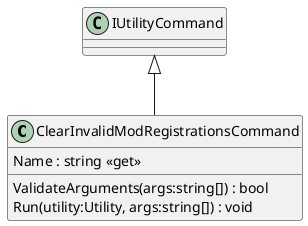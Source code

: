 @startuml
class ClearInvalidModRegistrationsCommand {
    Name : string <<get>>
    ValidateArguments(args:string[]) : bool
    Run(utility:Utility, args:string[]) : void
}
IUtilityCommand <|-- ClearInvalidModRegistrationsCommand
@enduml
